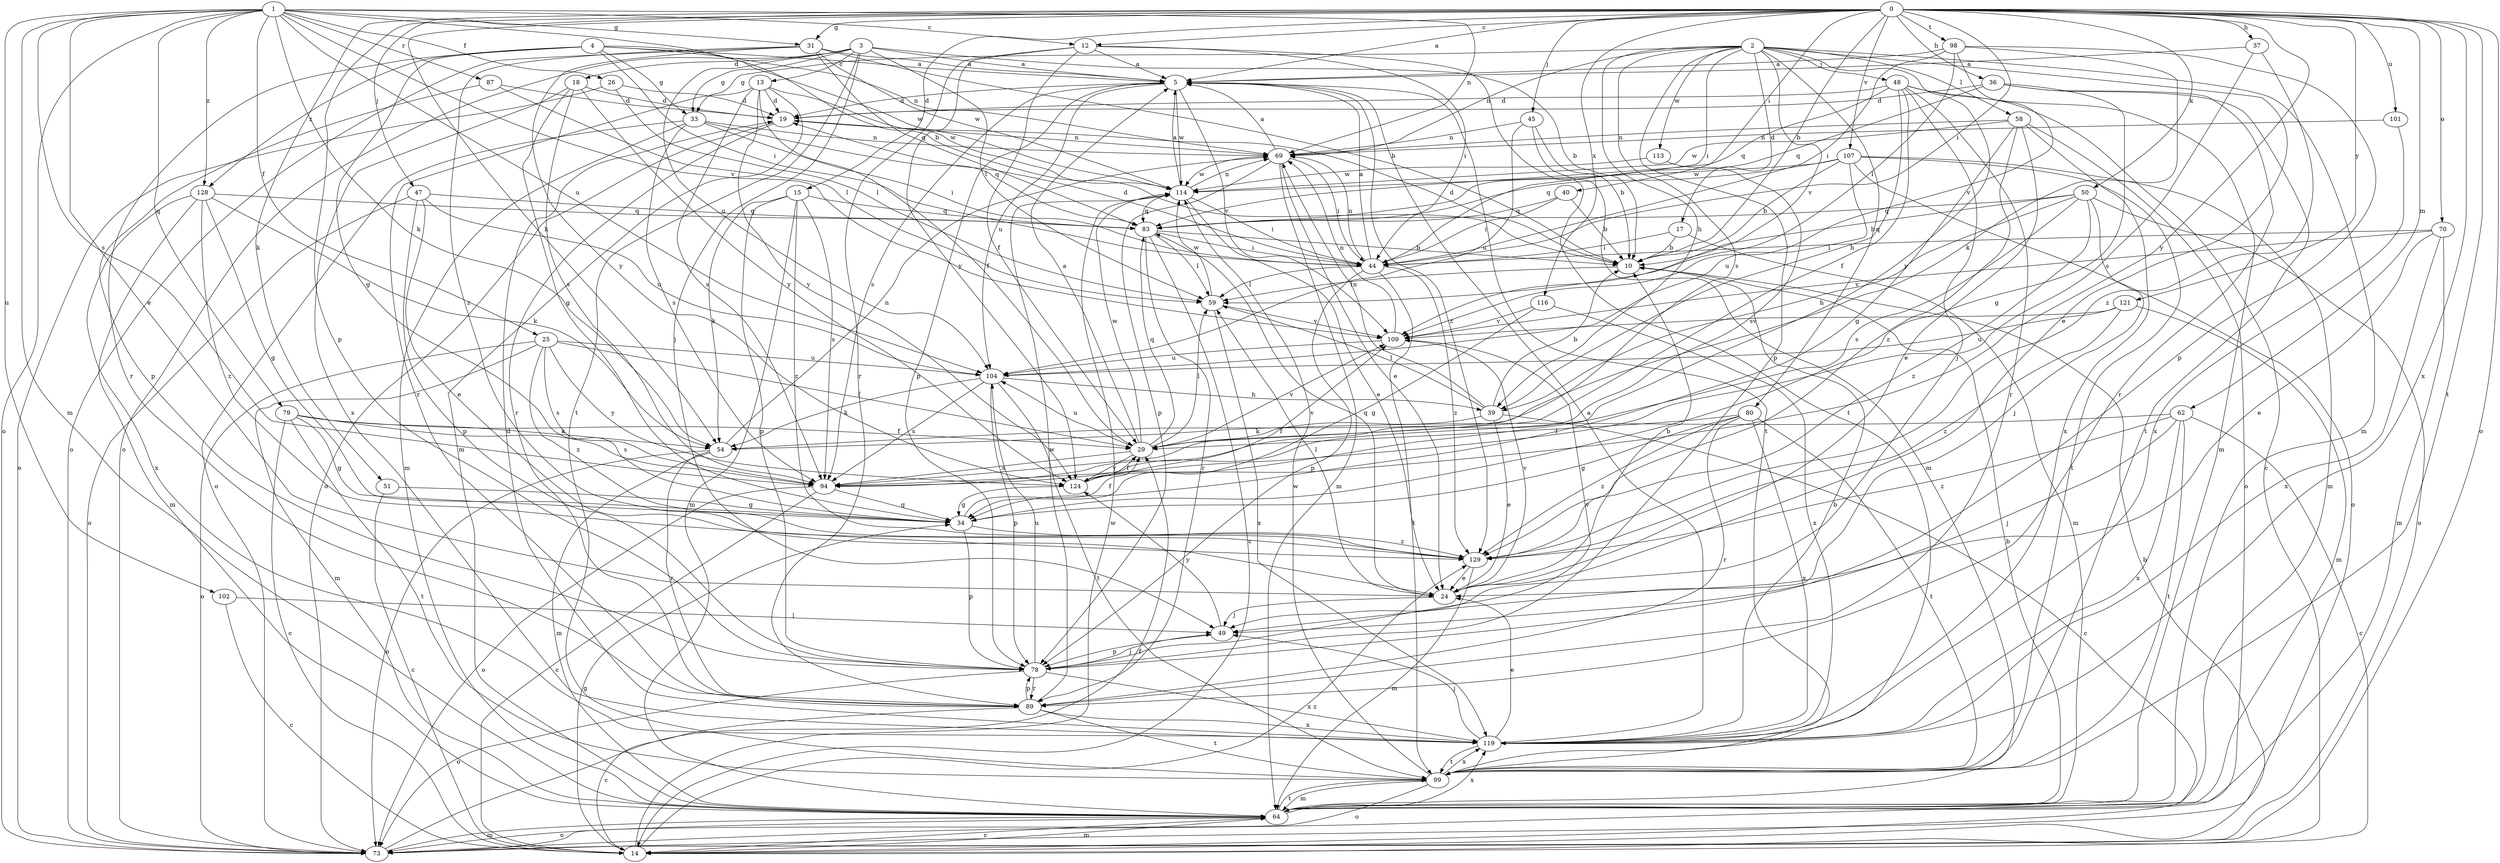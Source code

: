 strict digraph  {
0;
1;
2;
3;
4;
5;
10;
12;
13;
14;
15;
17;
18;
19;
24;
25;
26;
29;
31;
33;
34;
36;
37;
39;
40;
44;
45;
47;
48;
49;
50;
51;
54;
58;
59;
62;
64;
69;
70;
73;
78;
79;
80;
83;
87;
89;
94;
98;
99;
101;
102;
104;
107;
109;
113;
114;
116;
119;
121;
124;
128;
129;
0 -> 5  [label=a];
0 -> 10  [label=b];
0 -> 12  [label=c];
0 -> 15  [label=d];
0 -> 31  [label=g];
0 -> 36  [label=h];
0 -> 37  [label=h];
0 -> 40  [label=i];
0 -> 44  [label=i];
0 -> 45  [label=j];
0 -> 47  [label=j];
0 -> 50  [label=k];
0 -> 51  [label=k];
0 -> 54  [label=k];
0 -> 62  [label=m];
0 -> 70  [label=o];
0 -> 73  [label=o];
0 -> 78  [label=p];
0 -> 98  [label=t];
0 -> 99  [label=t];
0 -> 101  [label=u];
0 -> 107  [label=v];
0 -> 116  [label=x];
0 -> 119  [label=x];
0 -> 121  [label=y];
0 -> 124  [label=y];
1 -> 10  [label=b];
1 -> 12  [label=c];
1 -> 24  [label=e];
1 -> 25  [label=f];
1 -> 26  [label=f];
1 -> 31  [label=g];
1 -> 54  [label=k];
1 -> 64  [label=m];
1 -> 69  [label=n];
1 -> 73  [label=o];
1 -> 79  [label=q];
1 -> 87  [label=r];
1 -> 94  [label=s];
1 -> 102  [label=u];
1 -> 104  [label=u];
1 -> 109  [label=v];
1 -> 128  [label=z];
2 -> 17  [label=d];
2 -> 24  [label=e];
2 -> 33  [label=g];
2 -> 39  [label=h];
2 -> 44  [label=i];
2 -> 48  [label=j];
2 -> 58  [label=l];
2 -> 64  [label=m];
2 -> 69  [label=n];
2 -> 78  [label=p];
2 -> 80  [label=q];
2 -> 94  [label=s];
2 -> 109  [label=v];
2 -> 113  [label=w];
2 -> 124  [label=y];
3 -> 5  [label=a];
3 -> 10  [label=b];
3 -> 13  [label=c];
3 -> 18  [label=d];
3 -> 33  [label=g];
3 -> 49  [label=j];
3 -> 59  [label=l];
3 -> 73  [label=o];
3 -> 99  [label=t];
3 -> 104  [label=u];
4 -> 5  [label=a];
4 -> 33  [label=g];
4 -> 34  [label=g];
4 -> 44  [label=i];
4 -> 69  [label=n];
4 -> 89  [label=r];
4 -> 114  [label=w];
4 -> 128  [label=z];
5 -> 19  [label=d];
5 -> 78  [label=p];
5 -> 94  [label=s];
5 -> 99  [label=t];
5 -> 104  [label=u];
5 -> 109  [label=v];
5 -> 114  [label=w];
5 -> 129  [label=z];
10 -> 19  [label=d];
10 -> 59  [label=l];
12 -> 5  [label=a];
12 -> 29  [label=f];
12 -> 44  [label=i];
12 -> 89  [label=r];
12 -> 99  [label=t];
12 -> 124  [label=y];
13 -> 19  [label=d];
13 -> 29  [label=f];
13 -> 64  [label=m];
13 -> 89  [label=r];
13 -> 94  [label=s];
13 -> 114  [label=w];
13 -> 124  [label=y];
14 -> 10  [label=b];
14 -> 34  [label=g];
14 -> 64  [label=m];
14 -> 114  [label=w];
14 -> 129  [label=z];
15 -> 54  [label=k];
15 -> 64  [label=m];
15 -> 78  [label=p];
15 -> 83  [label=q];
15 -> 94  [label=s];
15 -> 129  [label=z];
17 -> 10  [label=b];
17 -> 44  [label=i];
17 -> 64  [label=m];
18 -> 19  [label=d];
18 -> 34  [label=g];
18 -> 94  [label=s];
18 -> 119  [label=x];
18 -> 124  [label=y];
19 -> 69  [label=n];
19 -> 73  [label=o];
19 -> 89  [label=r];
24 -> 10  [label=b];
24 -> 49  [label=j];
24 -> 59  [label=l];
24 -> 83  [label=q];
24 -> 109  [label=v];
25 -> 29  [label=f];
25 -> 64  [label=m];
25 -> 73  [label=o];
25 -> 94  [label=s];
25 -> 104  [label=u];
25 -> 124  [label=y];
25 -> 129  [label=z];
26 -> 19  [label=d];
26 -> 59  [label=l];
26 -> 73  [label=o];
29 -> 5  [label=a];
29 -> 59  [label=l];
29 -> 83  [label=q];
29 -> 94  [label=s];
29 -> 104  [label=u];
29 -> 109  [label=v];
29 -> 114  [label=w];
29 -> 124  [label=y];
31 -> 5  [label=a];
31 -> 10  [label=b];
31 -> 73  [label=o];
31 -> 83  [label=q];
31 -> 114  [label=w];
31 -> 124  [label=y];
31 -> 129  [label=z];
33 -> 44  [label=i];
33 -> 64  [label=m];
33 -> 69  [label=n];
33 -> 73  [label=o];
33 -> 83  [label=q];
33 -> 94  [label=s];
34 -> 29  [label=f];
34 -> 78  [label=p];
34 -> 129  [label=z];
36 -> 19  [label=d];
36 -> 34  [label=g];
36 -> 83  [label=q];
36 -> 89  [label=r];
36 -> 99  [label=t];
37 -> 5  [label=a];
37 -> 94  [label=s];
37 -> 129  [label=z];
39 -> 10  [label=b];
39 -> 14  [label=c];
39 -> 24  [label=e];
39 -> 29  [label=f];
39 -> 59  [label=l];
39 -> 69  [label=n];
40 -> 10  [label=b];
40 -> 44  [label=i];
40 -> 83  [label=q];
44 -> 5  [label=a];
44 -> 19  [label=d];
44 -> 59  [label=l];
44 -> 69  [label=n];
44 -> 78  [label=p];
44 -> 99  [label=t];
44 -> 129  [label=z];
45 -> 10  [label=b];
45 -> 64  [label=m];
45 -> 69  [label=n];
45 -> 104  [label=u];
47 -> 24  [label=e];
47 -> 73  [label=o];
47 -> 78  [label=p];
47 -> 83  [label=q];
47 -> 104  [label=u];
48 -> 14  [label=c];
48 -> 19  [label=d];
48 -> 29  [label=f];
48 -> 39  [label=h];
48 -> 49  [label=j];
48 -> 64  [label=m];
48 -> 83  [label=q];
48 -> 89  [label=r];
49 -> 78  [label=p];
49 -> 124  [label=y];
50 -> 10  [label=b];
50 -> 39  [label=h];
50 -> 49  [label=j];
50 -> 73  [label=o];
50 -> 83  [label=q];
50 -> 94  [label=s];
50 -> 129  [label=z];
51 -> 14  [label=c];
51 -> 34  [label=g];
54 -> 64  [label=m];
54 -> 69  [label=n];
54 -> 73  [label=o];
54 -> 89  [label=r];
58 -> 24  [label=e];
58 -> 34  [label=g];
58 -> 69  [label=n];
58 -> 73  [label=o];
58 -> 114  [label=w];
58 -> 119  [label=x];
58 -> 129  [label=z];
59 -> 109  [label=v];
59 -> 114  [label=w];
59 -> 119  [label=x];
62 -> 14  [label=c];
62 -> 49  [label=j];
62 -> 54  [label=k];
62 -> 99  [label=t];
62 -> 119  [label=x];
62 -> 129  [label=z];
64 -> 10  [label=b];
64 -> 14  [label=c];
64 -> 73  [label=o];
64 -> 99  [label=t];
64 -> 119  [label=x];
69 -> 5  [label=a];
69 -> 24  [label=e];
69 -> 44  [label=i];
69 -> 64  [label=m];
69 -> 78  [label=p];
69 -> 114  [label=w];
70 -> 24  [label=e];
70 -> 44  [label=i];
70 -> 64  [label=m];
70 -> 109  [label=v];
70 -> 119  [label=x];
73 -> 29  [label=f];
73 -> 64  [label=m];
78 -> 49  [label=j];
78 -> 73  [label=o];
78 -> 89  [label=r];
78 -> 104  [label=u];
78 -> 109  [label=v];
78 -> 119  [label=x];
79 -> 14  [label=c];
79 -> 29  [label=f];
79 -> 34  [label=g];
79 -> 54  [label=k];
79 -> 94  [label=s];
79 -> 99  [label=t];
80 -> 29  [label=f];
80 -> 34  [label=g];
80 -> 89  [label=r];
80 -> 99  [label=t];
80 -> 119  [label=x];
80 -> 129  [label=z];
83 -> 10  [label=b];
83 -> 14  [label=c];
83 -> 44  [label=i];
83 -> 59  [label=l];
83 -> 89  [label=r];
87 -> 19  [label=d];
87 -> 59  [label=l];
87 -> 78  [label=p];
89 -> 14  [label=c];
89 -> 78  [label=p];
89 -> 99  [label=t];
89 -> 114  [label=w];
89 -> 119  [label=x];
94 -> 14  [label=c];
94 -> 34  [label=g];
94 -> 73  [label=o];
98 -> 5  [label=a];
98 -> 44  [label=i];
98 -> 54  [label=k];
98 -> 59  [label=l];
98 -> 78  [label=p];
98 -> 109  [label=v];
99 -> 64  [label=m];
99 -> 73  [label=o];
99 -> 114  [label=w];
99 -> 119  [label=x];
101 -> 69  [label=n];
101 -> 119  [label=x];
102 -> 14  [label=c];
102 -> 49  [label=j];
104 -> 39  [label=h];
104 -> 54  [label=k];
104 -> 78  [label=p];
104 -> 94  [label=s];
104 -> 99  [label=t];
107 -> 10  [label=b];
107 -> 64  [label=m];
107 -> 73  [label=o];
107 -> 83  [label=q];
107 -> 99  [label=t];
107 -> 104  [label=u];
107 -> 114  [label=w];
109 -> 69  [label=n];
109 -> 104  [label=u];
113 -> 94  [label=s];
113 -> 114  [label=w];
114 -> 5  [label=a];
114 -> 24  [label=e];
114 -> 44  [label=i];
114 -> 69  [label=n];
114 -> 83  [label=q];
116 -> 34  [label=g];
116 -> 109  [label=v];
116 -> 119  [label=x];
119 -> 5  [label=a];
119 -> 10  [label=b];
119 -> 19  [label=d];
119 -> 24  [label=e];
119 -> 49  [label=j];
119 -> 99  [label=t];
121 -> 64  [label=m];
121 -> 104  [label=u];
121 -> 109  [label=v];
121 -> 129  [label=z];
124 -> 29  [label=f];
124 -> 34  [label=g];
124 -> 109  [label=v];
128 -> 34  [label=g];
128 -> 54  [label=k];
128 -> 64  [label=m];
128 -> 83  [label=q];
128 -> 119  [label=x];
128 -> 129  [label=z];
129 -> 24  [label=e];
129 -> 64  [label=m];
}
